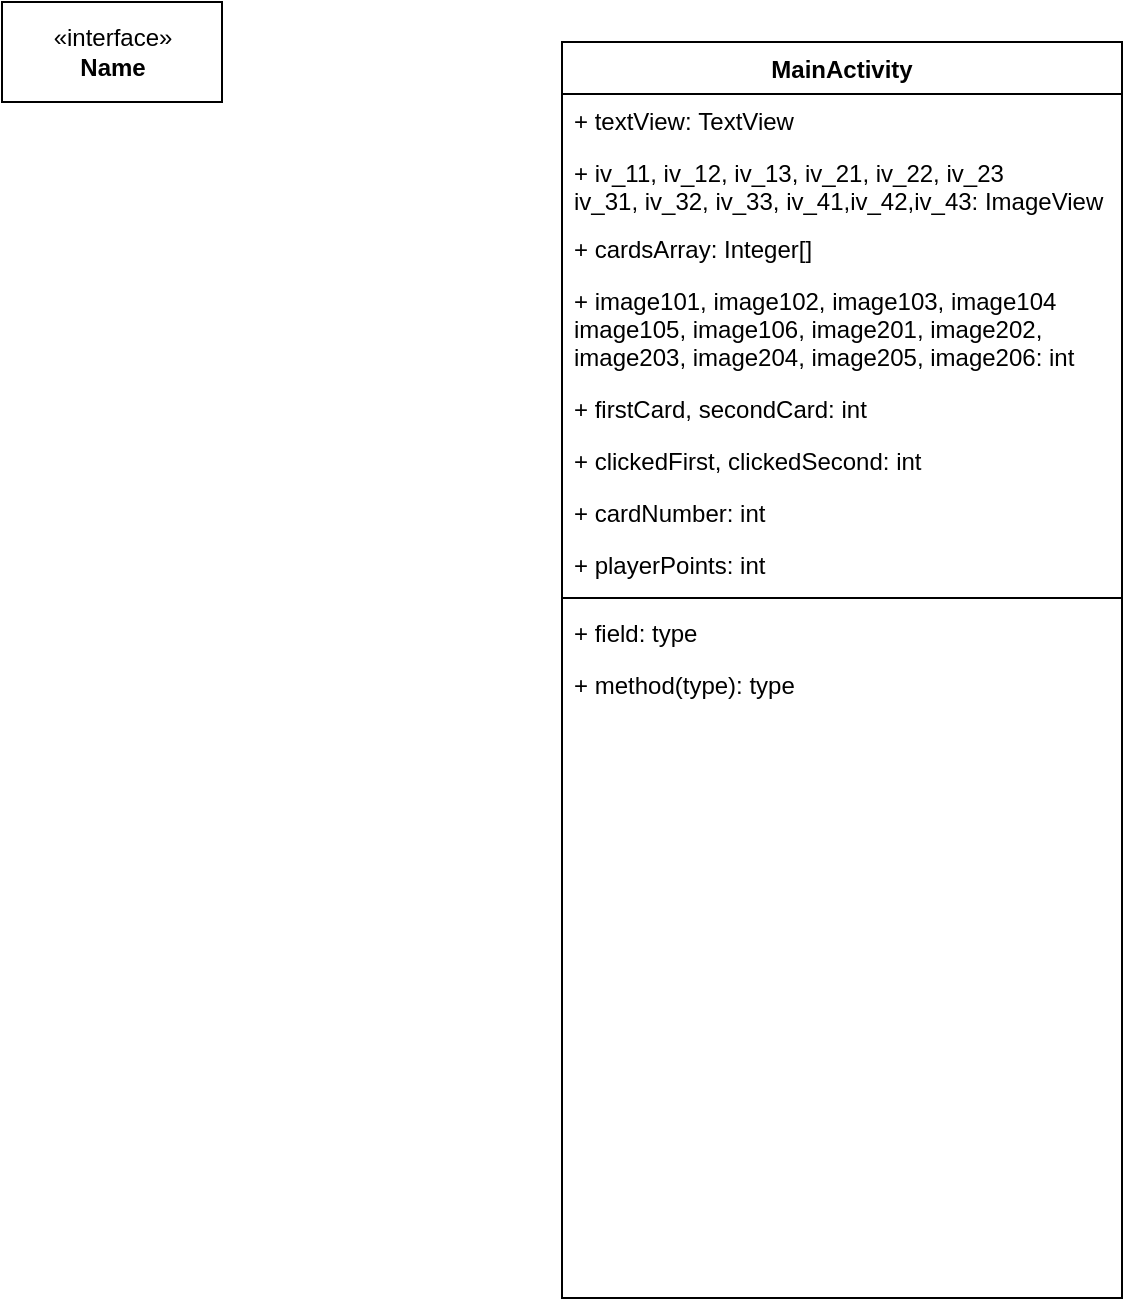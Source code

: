 <mxfile version="12.8.8" type="github">
  <diagram id="64O0Q8jD7qAvgHejbL_g" name="Page-1">
    <mxGraphModel dx="782" dy="469" grid="1" gridSize="10" guides="1" tooltips="1" connect="1" arrows="1" fold="1" page="1" pageScale="1" pageWidth="827" pageHeight="1169" math="0" shadow="0">
      <root>
        <mxCell id="0" />
        <mxCell id="1" parent="0" />
        <mxCell id="_Fk9cfmFV3eR6eFFAxcH-5" value="&amp;laquo;interface&amp;raquo;&lt;br&gt;&lt;b&gt;Name&lt;/b&gt;" style="html=1;" vertex="1" parent="1">
          <mxGeometry x="30" y="40" width="110" height="50" as="geometry" />
        </mxCell>
        <mxCell id="_Fk9cfmFV3eR6eFFAxcH-1" value="MainActivity" style="swimlane;fontStyle=1;align=center;verticalAlign=top;childLayout=stackLayout;horizontal=1;startSize=26;horizontalStack=0;resizeParent=1;resizeParentMax=0;resizeLast=0;collapsible=1;marginBottom=0;" vertex="1" parent="1">
          <mxGeometry x="310" y="60" width="280" height="628" as="geometry" />
        </mxCell>
        <mxCell id="_Fk9cfmFV3eR6eFFAxcH-2" value="+ textView: TextView" style="text;strokeColor=none;fillColor=none;align=left;verticalAlign=top;spacingLeft=4;spacingRight=4;overflow=hidden;rotatable=0;points=[[0,0.5],[1,0.5]];portConstraint=eastwest;" vertex="1" parent="_Fk9cfmFV3eR6eFFAxcH-1">
          <mxGeometry y="26" width="280" height="26" as="geometry" />
        </mxCell>
        <mxCell id="_Fk9cfmFV3eR6eFFAxcH-7" value="+ iv_11, iv_12, iv_13, iv_21, iv_22, iv_23&#xa;iv_31, iv_32, iv_33, iv_41,iv_42,iv_43: ImageView" style="text;strokeColor=none;fillColor=none;align=left;verticalAlign=top;spacingLeft=4;spacingRight=4;overflow=hidden;rotatable=0;points=[[0,0.5],[1,0.5]];portConstraint=eastwest;" vertex="1" parent="_Fk9cfmFV3eR6eFFAxcH-1">
          <mxGeometry y="52" width="280" height="38" as="geometry" />
        </mxCell>
        <mxCell id="_Fk9cfmFV3eR6eFFAxcH-9" value="+ cardsArray: Integer[]" style="text;strokeColor=none;fillColor=none;align=left;verticalAlign=top;spacingLeft=4;spacingRight=4;overflow=hidden;rotatable=0;points=[[0,0.5],[1,0.5]];portConstraint=eastwest;" vertex="1" parent="_Fk9cfmFV3eR6eFFAxcH-1">
          <mxGeometry y="90" width="280" height="26" as="geometry" />
        </mxCell>
        <mxCell id="_Fk9cfmFV3eR6eFFAxcH-10" value="+ image101, image102, image103, image104&#xa;image105, image106, image201, image202,&#xa;image203, image204, image205, image206: int" style="text;strokeColor=none;fillColor=none;align=left;verticalAlign=top;spacingLeft=4;spacingRight=4;overflow=hidden;rotatable=0;points=[[0,0.5],[1,0.5]];portConstraint=eastwest;" vertex="1" parent="_Fk9cfmFV3eR6eFFAxcH-1">
          <mxGeometry y="116" width="280" height="54" as="geometry" />
        </mxCell>
        <mxCell id="_Fk9cfmFV3eR6eFFAxcH-8" value="+ firstCard, secondCard: int" style="text;strokeColor=none;fillColor=none;align=left;verticalAlign=top;spacingLeft=4;spacingRight=4;overflow=hidden;rotatable=0;points=[[0,0.5],[1,0.5]];portConstraint=eastwest;" vertex="1" parent="_Fk9cfmFV3eR6eFFAxcH-1">
          <mxGeometry y="170" width="280" height="26" as="geometry" />
        </mxCell>
        <mxCell id="_Fk9cfmFV3eR6eFFAxcH-11" value="+ clickedFirst, clickedSecond: int" style="text;strokeColor=none;fillColor=none;align=left;verticalAlign=top;spacingLeft=4;spacingRight=4;overflow=hidden;rotatable=0;points=[[0,0.5],[1,0.5]];portConstraint=eastwest;" vertex="1" parent="_Fk9cfmFV3eR6eFFAxcH-1">
          <mxGeometry y="196" width="280" height="26" as="geometry" />
        </mxCell>
        <mxCell id="_Fk9cfmFV3eR6eFFAxcH-13" value="+ cardNumber: int" style="text;strokeColor=none;fillColor=none;align=left;verticalAlign=top;spacingLeft=4;spacingRight=4;overflow=hidden;rotatable=0;points=[[0,0.5],[1,0.5]];portConstraint=eastwest;" vertex="1" parent="_Fk9cfmFV3eR6eFFAxcH-1">
          <mxGeometry y="222" width="280" height="26" as="geometry" />
        </mxCell>
        <mxCell id="_Fk9cfmFV3eR6eFFAxcH-12" value="+ playerPoints: int" style="text;strokeColor=none;fillColor=none;align=left;verticalAlign=top;spacingLeft=4;spacingRight=4;overflow=hidden;rotatable=0;points=[[0,0.5],[1,0.5]];portConstraint=eastwest;" vertex="1" parent="_Fk9cfmFV3eR6eFFAxcH-1">
          <mxGeometry y="248" width="280" height="26" as="geometry" />
        </mxCell>
        <mxCell id="_Fk9cfmFV3eR6eFFAxcH-3" value="" style="line;strokeWidth=1;fillColor=none;align=left;verticalAlign=middle;spacingTop=-1;spacingLeft=3;spacingRight=3;rotatable=0;labelPosition=right;points=[];portConstraint=eastwest;" vertex="1" parent="_Fk9cfmFV3eR6eFFAxcH-1">
          <mxGeometry y="274" width="280" height="8" as="geometry" />
        </mxCell>
        <mxCell id="_Fk9cfmFV3eR6eFFAxcH-6" value="+ field: type" style="text;strokeColor=none;fillColor=none;align=left;verticalAlign=top;spacingLeft=4;spacingRight=4;overflow=hidden;rotatable=0;points=[[0,0.5],[1,0.5]];portConstraint=eastwest;" vertex="1" parent="_Fk9cfmFV3eR6eFFAxcH-1">
          <mxGeometry y="282" width="280" height="26" as="geometry" />
        </mxCell>
        <mxCell id="_Fk9cfmFV3eR6eFFAxcH-4" value="+ method(type): type" style="text;strokeColor=none;fillColor=none;align=left;verticalAlign=top;spacingLeft=4;spacingRight=4;overflow=hidden;rotatable=0;points=[[0,0.5],[1,0.5]];portConstraint=eastwest;" vertex="1" parent="_Fk9cfmFV3eR6eFFAxcH-1">
          <mxGeometry y="308" width="280" height="320" as="geometry" />
        </mxCell>
      </root>
    </mxGraphModel>
  </diagram>
</mxfile>
